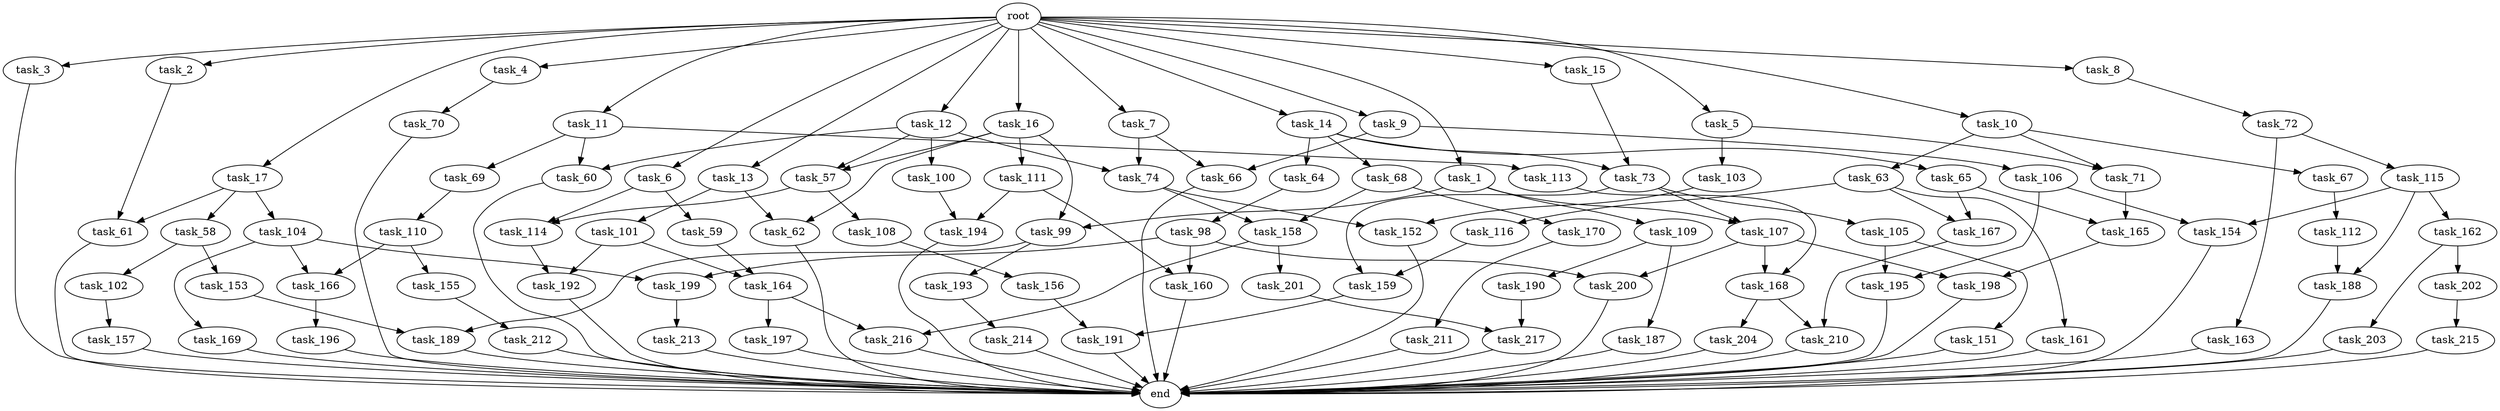 digraph G {
  root [size="0.000000"];
  task_1 [size="1024.000000"];
  task_2 [size="1024.000000"];
  task_3 [size="1024.000000"];
  task_4 [size="1024.000000"];
  task_5 [size="1024.000000"];
  task_6 [size="1024.000000"];
  task_7 [size="1024.000000"];
  task_8 [size="1024.000000"];
  task_9 [size="1024.000000"];
  task_10 [size="1024.000000"];
  task_11 [size="1024.000000"];
  task_12 [size="1024.000000"];
  task_13 [size="1024.000000"];
  task_14 [size="1024.000000"];
  task_15 [size="1024.000000"];
  task_16 [size="1024.000000"];
  task_17 [size="1024.000000"];
  task_57 [size="446676598784.000000"];
  task_58 [size="34359738368.000000"];
  task_59 [size="858993459200.000000"];
  task_60 [size="687194767360.000000"];
  task_61 [size="249108103168.000000"];
  task_62 [size="730144440320.000000"];
  task_63 [size="77309411328.000000"];
  task_64 [size="214748364800.000000"];
  task_65 [size="214748364800.000000"];
  task_66 [size="910533066752.000000"];
  task_67 [size="77309411328.000000"];
  task_68 [size="214748364800.000000"];
  task_69 [size="549755813888.000000"];
  task_70 [size="137438953472.000000"];
  task_71 [size="214748364800.000000"];
  task_72 [size="695784701952.000000"];
  task_73 [size="249108103168.000000"];
  task_74 [size="352187318272.000000"];
  task_98 [size="549755813888.000000"];
  task_99 [size="523986010112.000000"];
  task_100 [size="137438953472.000000"];
  task_101 [size="420906795008.000000"];
  task_102 [size="137438953472.000000"];
  task_103 [size="137438953472.000000"];
  task_104 [size="34359738368.000000"];
  task_105 [size="137438953472.000000"];
  task_106 [size="695784701952.000000"];
  task_107 [size="352187318272.000000"];
  task_108 [size="420906795008.000000"];
  task_109 [size="214748364800.000000"];
  task_110 [size="309237645312.000000"];
  task_111 [size="309237645312.000000"];
  task_112 [size="695784701952.000000"];
  task_113 [size="549755813888.000000"];
  task_114 [size="1279900254208.000000"];
  task_115 [size="695784701952.000000"];
  task_116 [size="549755813888.000000"];
  task_151 [size="214748364800.000000"];
  task_152 [size="970662608896.000000"];
  task_153 [size="137438953472.000000"];
  task_154 [size="68719476736.000000"];
  task_155 [size="77309411328.000000"];
  task_156 [size="137438953472.000000"];
  task_157 [size="858993459200.000000"];
  task_158 [size="970662608896.000000"];
  task_159 [size="558345748480.000000"];
  task_160 [size="893353197568.000000"];
  task_161 [size="549755813888.000000"];
  task_162 [size="34359738368.000000"];
  task_163 [size="695784701952.000000"];
  task_164 [size="730144440320.000000"];
  task_165 [size="455266533376.000000"];
  task_166 [size="773094113280.000000"];
  task_167 [size="970662608896.000000"];
  task_168 [size="1245540515840.000000"];
  task_169 [size="695784701952.000000"];
  task_170 [size="420906795008.000000"];
  task_187 [size="695784701952.000000"];
  task_188 [size="584115552256.000000"];
  task_189 [size="936302870528.000000"];
  task_190 [size="695784701952.000000"];
  task_191 [size="1554778161152.000000"];
  task_192 [size="730144440320.000000"];
  task_193 [size="858993459200.000000"];
  task_194 [size="1717986918400.000000"];
  task_195 [size="249108103168.000000"];
  task_196 [size="420906795008.000000"];
  task_197 [size="420906795008.000000"];
  task_198 [size="584115552256.000000"];
  task_199 [size="730144440320.000000"];
  task_200 [size="584115552256.000000"];
  task_201 [size="549755813888.000000"];
  task_202 [size="420906795008.000000"];
  task_203 [size="420906795008.000000"];
  task_204 [size="34359738368.000000"];
  task_210 [size="249108103168.000000"];
  task_211 [size="549755813888.000000"];
  task_212 [size="137438953472.000000"];
  task_213 [size="420906795008.000000"];
  task_214 [size="309237645312.000000"];
  task_215 [size="214748364800.000000"];
  task_216 [size="970662608896.000000"];
  task_217 [size="584115552256.000000"];
  end [size="0.000000"];

  root -> task_1 [size="1.000000"];
  root -> task_2 [size="1.000000"];
  root -> task_3 [size="1.000000"];
  root -> task_4 [size="1.000000"];
  root -> task_5 [size="1.000000"];
  root -> task_6 [size="1.000000"];
  root -> task_7 [size="1.000000"];
  root -> task_8 [size="1.000000"];
  root -> task_9 [size="1.000000"];
  root -> task_10 [size="1.000000"];
  root -> task_11 [size="1.000000"];
  root -> task_12 [size="1.000000"];
  root -> task_13 [size="1.000000"];
  root -> task_14 [size="1.000000"];
  root -> task_15 [size="1.000000"];
  root -> task_16 [size="1.000000"];
  root -> task_17 [size="1.000000"];
  task_1 -> task_99 [size="209715200.000000"];
  task_1 -> task_107 [size="209715200.000000"];
  task_1 -> task_109 [size="209715200.000000"];
  task_2 -> task_61 [size="209715200.000000"];
  task_3 -> end [size="1.000000"];
  task_4 -> task_70 [size="134217728.000000"];
  task_5 -> task_71 [size="134217728.000000"];
  task_5 -> task_103 [size="134217728.000000"];
  task_6 -> task_59 [size="838860800.000000"];
  task_6 -> task_114 [size="838860800.000000"];
  task_7 -> task_66 [size="209715200.000000"];
  task_7 -> task_74 [size="209715200.000000"];
  task_8 -> task_72 [size="679477248.000000"];
  task_9 -> task_66 [size="679477248.000000"];
  task_9 -> task_106 [size="679477248.000000"];
  task_10 -> task_63 [size="75497472.000000"];
  task_10 -> task_67 [size="75497472.000000"];
  task_10 -> task_71 [size="75497472.000000"];
  task_11 -> task_60 [size="536870912.000000"];
  task_11 -> task_69 [size="536870912.000000"];
  task_11 -> task_113 [size="536870912.000000"];
  task_12 -> task_57 [size="134217728.000000"];
  task_12 -> task_60 [size="134217728.000000"];
  task_12 -> task_74 [size="134217728.000000"];
  task_12 -> task_100 [size="134217728.000000"];
  task_13 -> task_62 [size="411041792.000000"];
  task_13 -> task_101 [size="411041792.000000"];
  task_14 -> task_64 [size="209715200.000000"];
  task_14 -> task_65 [size="209715200.000000"];
  task_14 -> task_68 [size="209715200.000000"];
  task_14 -> task_73 [size="209715200.000000"];
  task_15 -> task_73 [size="33554432.000000"];
  task_16 -> task_57 [size="301989888.000000"];
  task_16 -> task_62 [size="301989888.000000"];
  task_16 -> task_99 [size="301989888.000000"];
  task_16 -> task_111 [size="301989888.000000"];
  task_17 -> task_58 [size="33554432.000000"];
  task_17 -> task_61 [size="33554432.000000"];
  task_17 -> task_104 [size="33554432.000000"];
  task_57 -> task_108 [size="411041792.000000"];
  task_57 -> task_114 [size="411041792.000000"];
  task_58 -> task_102 [size="134217728.000000"];
  task_58 -> task_153 [size="134217728.000000"];
  task_59 -> task_164 [size="33554432.000000"];
  task_60 -> end [size="1.000000"];
  task_61 -> end [size="1.000000"];
  task_62 -> end [size="1.000000"];
  task_63 -> task_116 [size="536870912.000000"];
  task_63 -> task_161 [size="536870912.000000"];
  task_63 -> task_167 [size="536870912.000000"];
  task_64 -> task_98 [size="536870912.000000"];
  task_65 -> task_165 [size="411041792.000000"];
  task_65 -> task_167 [size="411041792.000000"];
  task_66 -> end [size="1.000000"];
  task_67 -> task_112 [size="679477248.000000"];
  task_68 -> task_158 [size="411041792.000000"];
  task_68 -> task_170 [size="411041792.000000"];
  task_69 -> task_110 [size="301989888.000000"];
  task_70 -> end [size="1.000000"];
  task_71 -> task_165 [size="33554432.000000"];
  task_72 -> task_115 [size="679477248.000000"];
  task_72 -> task_163 [size="679477248.000000"];
  task_73 -> task_105 [size="134217728.000000"];
  task_73 -> task_107 [size="134217728.000000"];
  task_73 -> task_159 [size="134217728.000000"];
  task_74 -> task_152 [size="536870912.000000"];
  task_74 -> task_158 [size="536870912.000000"];
  task_98 -> task_160 [size="33554432.000000"];
  task_98 -> task_199 [size="33554432.000000"];
  task_98 -> task_200 [size="33554432.000000"];
  task_99 -> task_189 [size="838860800.000000"];
  task_99 -> task_193 [size="838860800.000000"];
  task_100 -> task_194 [size="838860800.000000"];
  task_101 -> task_164 [size="679477248.000000"];
  task_101 -> task_192 [size="679477248.000000"];
  task_102 -> task_157 [size="838860800.000000"];
  task_103 -> task_152 [size="411041792.000000"];
  task_104 -> task_166 [size="679477248.000000"];
  task_104 -> task_169 [size="679477248.000000"];
  task_104 -> task_199 [size="679477248.000000"];
  task_105 -> task_151 [size="209715200.000000"];
  task_105 -> task_195 [size="209715200.000000"];
  task_106 -> task_154 [size="33554432.000000"];
  task_106 -> task_195 [size="33554432.000000"];
  task_107 -> task_168 [size="536870912.000000"];
  task_107 -> task_198 [size="536870912.000000"];
  task_107 -> task_200 [size="536870912.000000"];
  task_108 -> task_156 [size="134217728.000000"];
  task_109 -> task_187 [size="679477248.000000"];
  task_109 -> task_190 [size="679477248.000000"];
  task_110 -> task_155 [size="75497472.000000"];
  task_110 -> task_166 [size="75497472.000000"];
  task_111 -> task_160 [size="838860800.000000"];
  task_111 -> task_194 [size="838860800.000000"];
  task_112 -> task_188 [size="536870912.000000"];
  task_113 -> task_168 [size="679477248.000000"];
  task_114 -> task_192 [size="33554432.000000"];
  task_115 -> task_154 [size="33554432.000000"];
  task_115 -> task_162 [size="33554432.000000"];
  task_115 -> task_188 [size="33554432.000000"];
  task_116 -> task_159 [size="411041792.000000"];
  task_151 -> end [size="1.000000"];
  task_152 -> end [size="1.000000"];
  task_153 -> task_189 [size="75497472.000000"];
  task_154 -> end [size="1.000000"];
  task_155 -> task_212 [size="134217728.000000"];
  task_156 -> task_191 [size="679477248.000000"];
  task_157 -> end [size="1.000000"];
  task_158 -> task_201 [size="536870912.000000"];
  task_158 -> task_216 [size="536870912.000000"];
  task_159 -> task_191 [size="838860800.000000"];
  task_160 -> end [size="1.000000"];
  task_161 -> end [size="1.000000"];
  task_162 -> task_202 [size="411041792.000000"];
  task_162 -> task_203 [size="411041792.000000"];
  task_163 -> end [size="1.000000"];
  task_164 -> task_197 [size="411041792.000000"];
  task_164 -> task_216 [size="411041792.000000"];
  task_165 -> task_198 [size="33554432.000000"];
  task_166 -> task_196 [size="411041792.000000"];
  task_167 -> task_210 [size="209715200.000000"];
  task_168 -> task_204 [size="33554432.000000"];
  task_168 -> task_210 [size="33554432.000000"];
  task_169 -> end [size="1.000000"];
  task_170 -> task_211 [size="536870912.000000"];
  task_187 -> end [size="1.000000"];
  task_188 -> end [size="1.000000"];
  task_189 -> end [size="1.000000"];
  task_190 -> task_217 [size="33554432.000000"];
  task_191 -> end [size="1.000000"];
  task_192 -> end [size="1.000000"];
  task_193 -> task_214 [size="301989888.000000"];
  task_194 -> end [size="1.000000"];
  task_195 -> end [size="1.000000"];
  task_196 -> end [size="1.000000"];
  task_197 -> end [size="1.000000"];
  task_198 -> end [size="1.000000"];
  task_199 -> task_213 [size="411041792.000000"];
  task_200 -> end [size="1.000000"];
  task_201 -> task_217 [size="536870912.000000"];
  task_202 -> task_215 [size="209715200.000000"];
  task_203 -> end [size="1.000000"];
  task_204 -> end [size="1.000000"];
  task_210 -> end [size="1.000000"];
  task_211 -> end [size="1.000000"];
  task_212 -> end [size="1.000000"];
  task_213 -> end [size="1.000000"];
  task_214 -> end [size="1.000000"];
  task_215 -> end [size="1.000000"];
  task_216 -> end [size="1.000000"];
  task_217 -> end [size="1.000000"];
}
